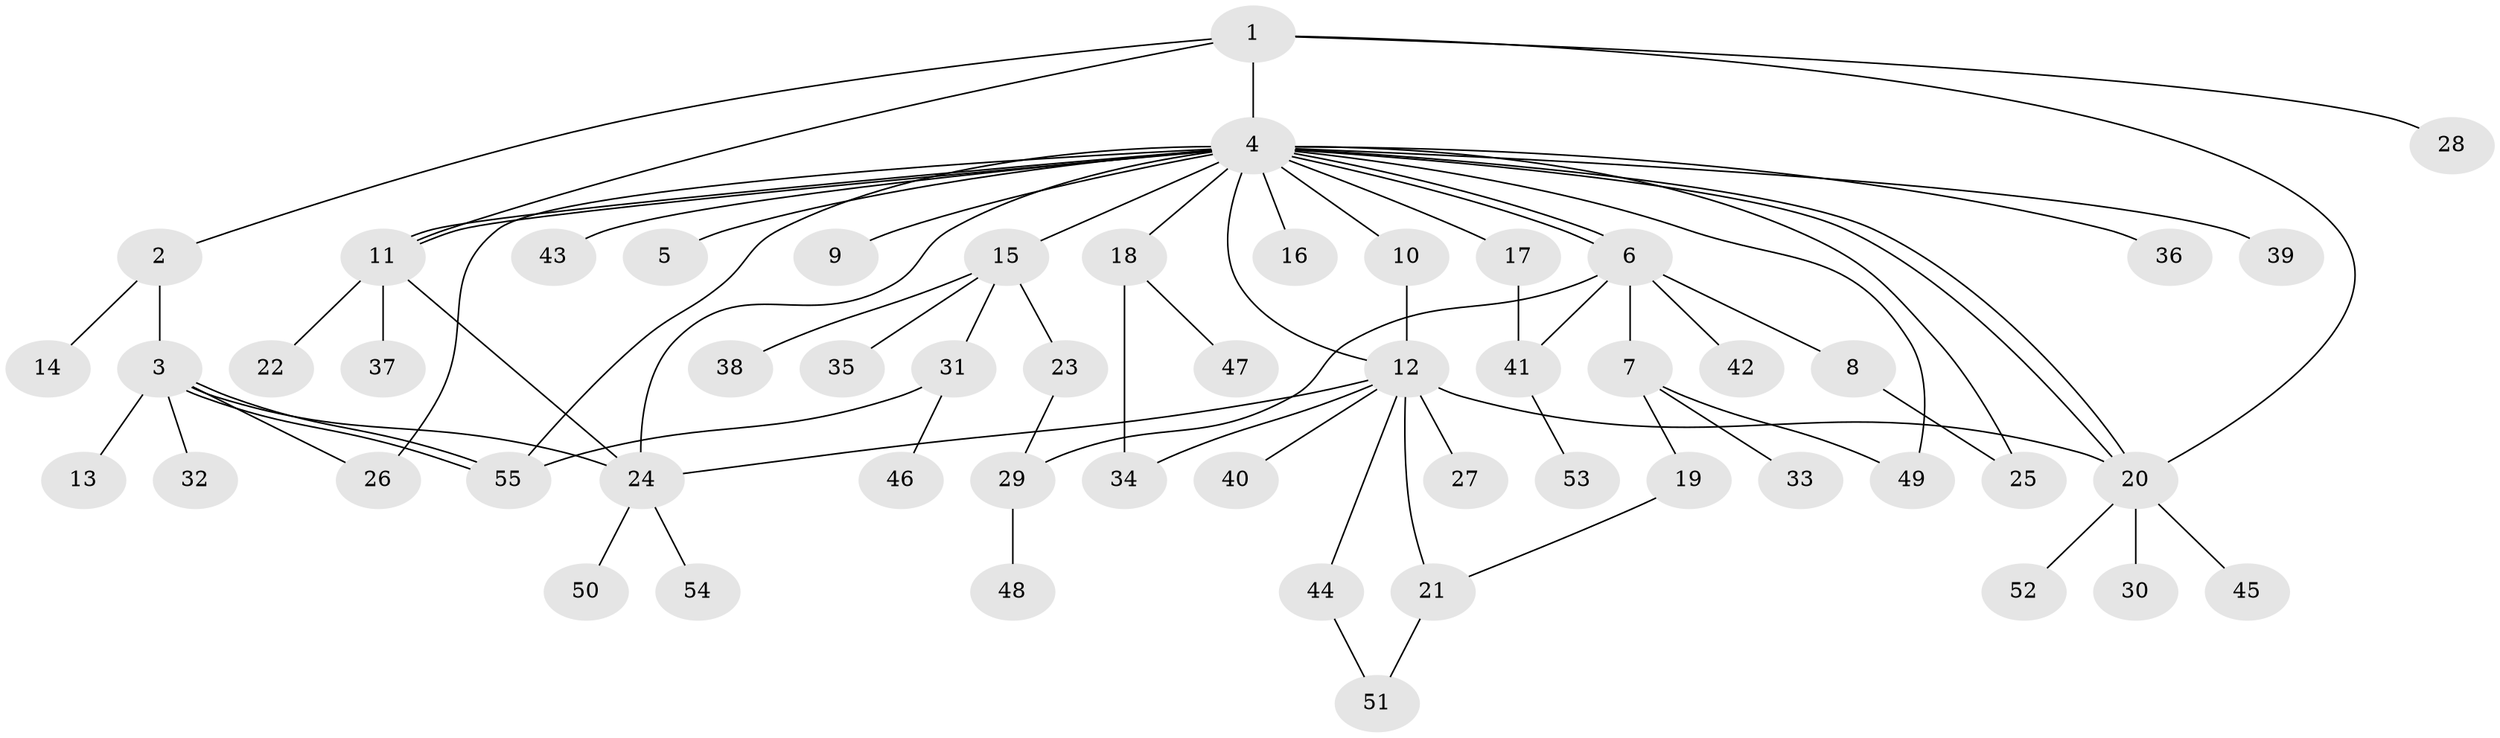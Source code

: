 // coarse degree distribution, {14: 0.0625, 4: 0.0625, 3: 0.125, 2: 0.25, 1: 0.5}
// Generated by graph-tools (version 1.1) at 2025/18/03/04/25 18:18:00]
// undirected, 55 vertices, 75 edges
graph export_dot {
graph [start="1"]
  node [color=gray90,style=filled];
  1;
  2;
  3;
  4;
  5;
  6;
  7;
  8;
  9;
  10;
  11;
  12;
  13;
  14;
  15;
  16;
  17;
  18;
  19;
  20;
  21;
  22;
  23;
  24;
  25;
  26;
  27;
  28;
  29;
  30;
  31;
  32;
  33;
  34;
  35;
  36;
  37;
  38;
  39;
  40;
  41;
  42;
  43;
  44;
  45;
  46;
  47;
  48;
  49;
  50;
  51;
  52;
  53;
  54;
  55;
  1 -- 2;
  1 -- 4;
  1 -- 11;
  1 -- 20;
  1 -- 28;
  2 -- 3;
  2 -- 14;
  3 -- 13;
  3 -- 24;
  3 -- 26;
  3 -- 32;
  3 -- 55;
  3 -- 55;
  4 -- 5;
  4 -- 6;
  4 -- 6;
  4 -- 9;
  4 -- 10;
  4 -- 11;
  4 -- 11;
  4 -- 12;
  4 -- 15;
  4 -- 16;
  4 -- 17;
  4 -- 18;
  4 -- 20;
  4 -- 20;
  4 -- 24;
  4 -- 25;
  4 -- 26;
  4 -- 36;
  4 -- 39;
  4 -- 43;
  4 -- 49;
  4 -- 55;
  6 -- 7;
  6 -- 8;
  6 -- 29;
  6 -- 41;
  6 -- 42;
  7 -- 19;
  7 -- 33;
  7 -- 49;
  8 -- 25;
  10 -- 12;
  11 -- 22;
  11 -- 24;
  11 -- 37;
  12 -- 20;
  12 -- 21;
  12 -- 24;
  12 -- 27;
  12 -- 34;
  12 -- 40;
  12 -- 44;
  15 -- 23;
  15 -- 31;
  15 -- 35;
  15 -- 38;
  17 -- 41;
  18 -- 34;
  18 -- 47;
  19 -- 21;
  20 -- 30;
  20 -- 45;
  20 -- 52;
  21 -- 51;
  23 -- 29;
  24 -- 50;
  24 -- 54;
  29 -- 48;
  31 -- 46;
  31 -- 55;
  41 -- 53;
  44 -- 51;
}
